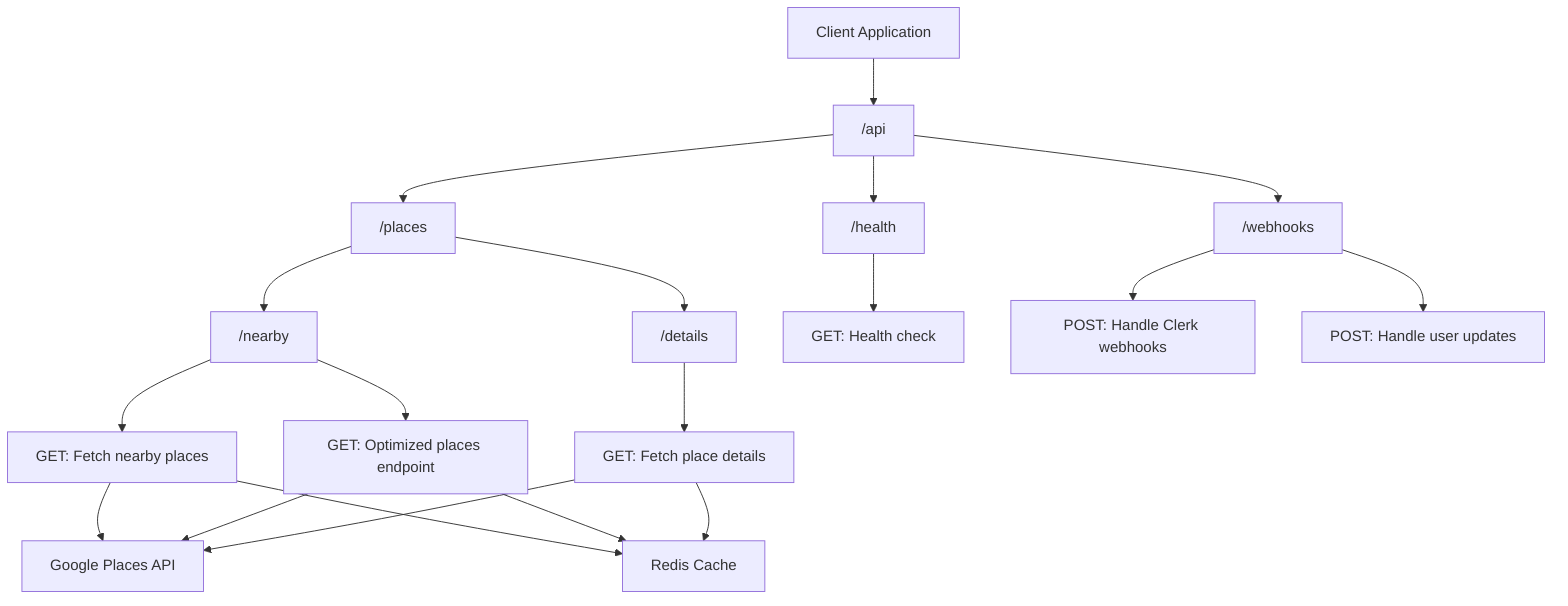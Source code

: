 graph TD
    Client[Client Application] --> API["/api"]
    API --> Places["/places"]
    API --> Health["/health"]
    API --> Webhooks["/webhooks"]
    
    Places --> PlacesNearby["/nearby"]
    Places --> PlacesDetails["/details"]
    
    PlacesNearby --> PlacesNearbyHandler["GET: Fetch nearby places"]
    PlacesNearby --> PlacesNewHandler["GET: Optimized places endpoint"]
    
    PlacesDetails --> PlacesDetailsHandler["GET: Fetch place details"]
    
    Health --> HealthHandler["GET: Health check"]
    
    Webhooks --> WebhooksHandler["POST: Handle Clerk webhooks"]
    Webhooks --> WebhooksUpdateHandler["POST: Handle user updates"]
    
    PlacesNearbyHandler --> GooglePlacesAPI["Google Places API"]
    PlacesNewHandler --> GooglePlacesAPI
    PlacesDetailsHandler --> GooglePlacesAPI
    
    PlacesNearbyHandler --> Redis["Redis Cache"]
    PlacesNewHandler --> Redis
    PlacesDetailsHandler --> Redis